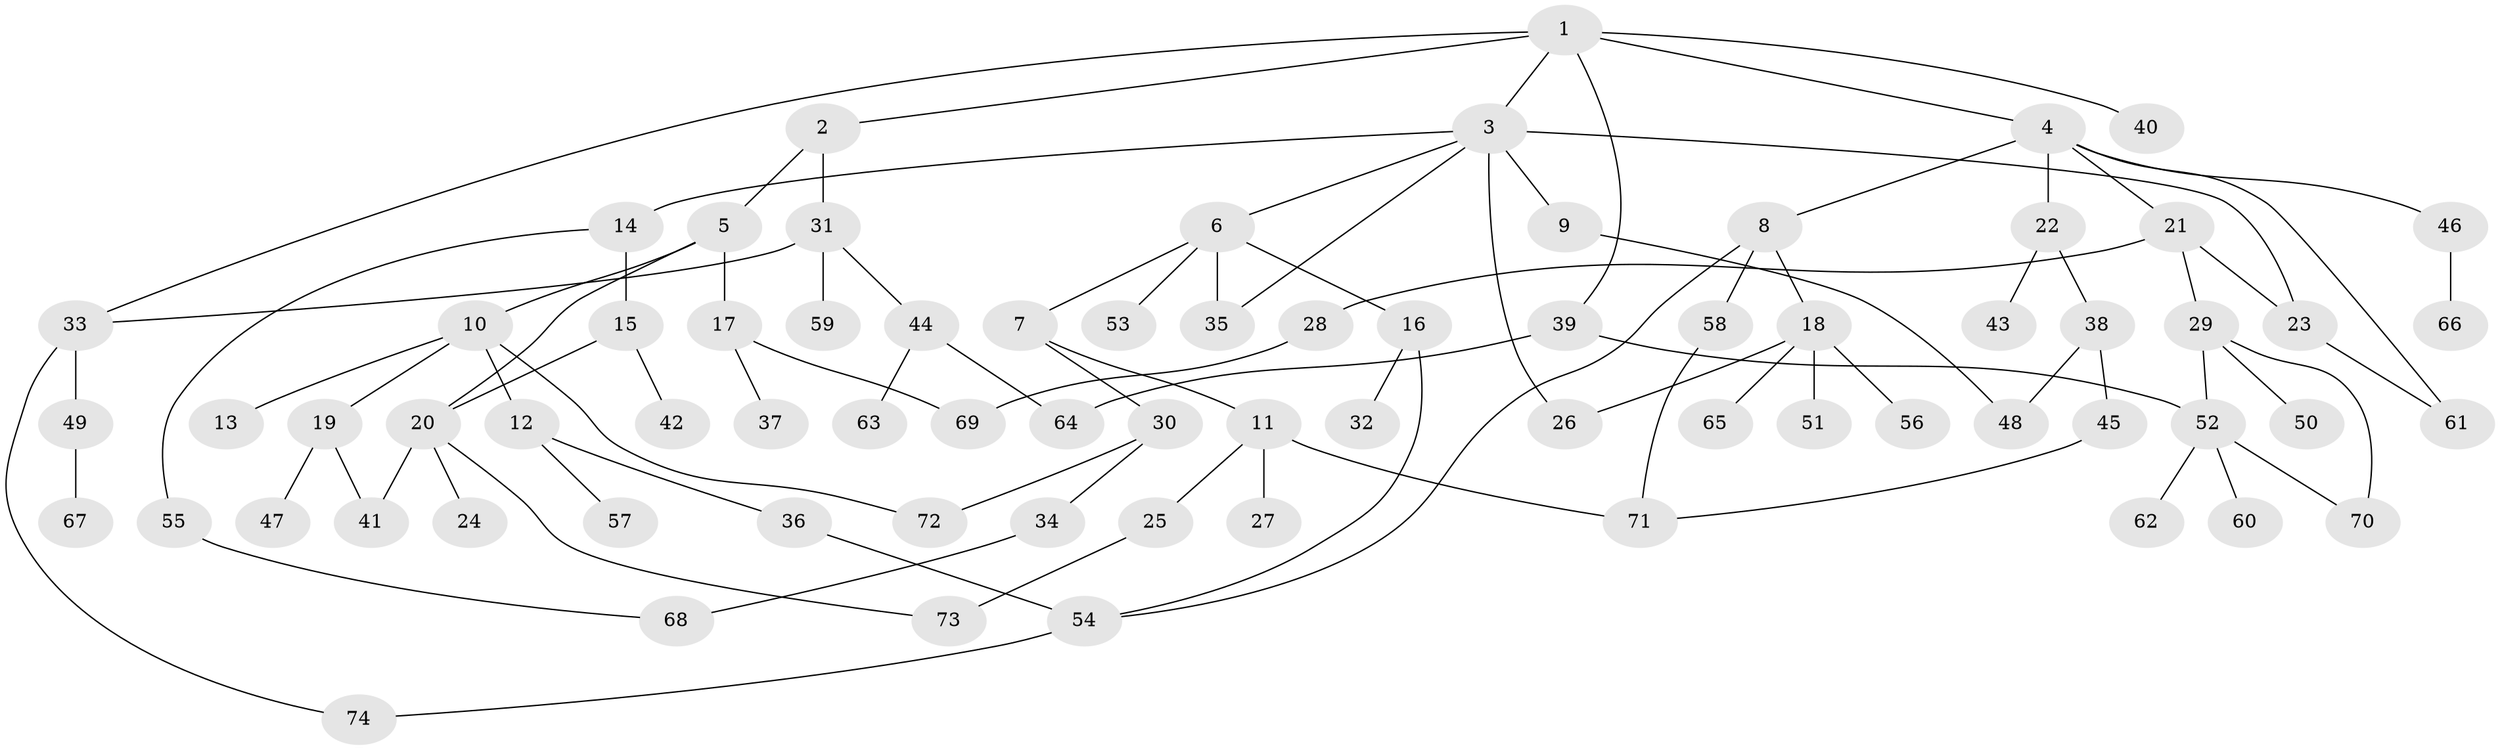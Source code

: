 // coarse degree distribution, {5: 0.06, 3: 0.24, 6: 0.04, 8: 0.02, 4: 0.12, 1: 0.26, 2: 0.26}
// Generated by graph-tools (version 1.1) at 2025/23/03/03/25 07:23:34]
// undirected, 74 vertices, 93 edges
graph export_dot {
graph [start="1"]
  node [color=gray90,style=filled];
  1;
  2;
  3;
  4;
  5;
  6;
  7;
  8;
  9;
  10;
  11;
  12;
  13;
  14;
  15;
  16;
  17;
  18;
  19;
  20;
  21;
  22;
  23;
  24;
  25;
  26;
  27;
  28;
  29;
  30;
  31;
  32;
  33;
  34;
  35;
  36;
  37;
  38;
  39;
  40;
  41;
  42;
  43;
  44;
  45;
  46;
  47;
  48;
  49;
  50;
  51;
  52;
  53;
  54;
  55;
  56;
  57;
  58;
  59;
  60;
  61;
  62;
  63;
  64;
  65;
  66;
  67;
  68;
  69;
  70;
  71;
  72;
  73;
  74;
  1 -- 2;
  1 -- 3;
  1 -- 4;
  1 -- 39;
  1 -- 40;
  1 -- 33;
  2 -- 5;
  2 -- 31;
  3 -- 6;
  3 -- 9;
  3 -- 14;
  3 -- 23;
  3 -- 35;
  3 -- 26;
  4 -- 8;
  4 -- 21;
  4 -- 22;
  4 -- 46;
  4 -- 61;
  5 -- 10;
  5 -- 17;
  5 -- 20;
  6 -- 7;
  6 -- 16;
  6 -- 35;
  6 -- 53;
  7 -- 11;
  7 -- 30;
  8 -- 18;
  8 -- 54;
  8 -- 58;
  9 -- 48;
  10 -- 12;
  10 -- 13;
  10 -- 19;
  10 -- 72;
  11 -- 25;
  11 -- 27;
  11 -- 71;
  12 -- 36;
  12 -- 57;
  14 -- 15;
  14 -- 55;
  15 -- 20;
  15 -- 42;
  16 -- 32;
  16 -- 54;
  17 -- 37;
  17 -- 69;
  18 -- 26;
  18 -- 51;
  18 -- 56;
  18 -- 65;
  19 -- 41;
  19 -- 47;
  20 -- 24;
  20 -- 73;
  20 -- 41;
  21 -- 28;
  21 -- 29;
  21 -- 23;
  22 -- 38;
  22 -- 43;
  23 -- 61;
  25 -- 73;
  28 -- 69;
  29 -- 50;
  29 -- 70;
  29 -- 52;
  30 -- 34;
  30 -- 72;
  31 -- 33;
  31 -- 44;
  31 -- 59;
  33 -- 49;
  33 -- 74;
  34 -- 68;
  36 -- 54;
  38 -- 45;
  38 -- 48;
  39 -- 52;
  39 -- 64;
  44 -- 63;
  44 -- 64;
  45 -- 71;
  46 -- 66;
  49 -- 67;
  52 -- 60;
  52 -- 62;
  52 -- 70;
  54 -- 74;
  55 -- 68;
  58 -- 71;
}
